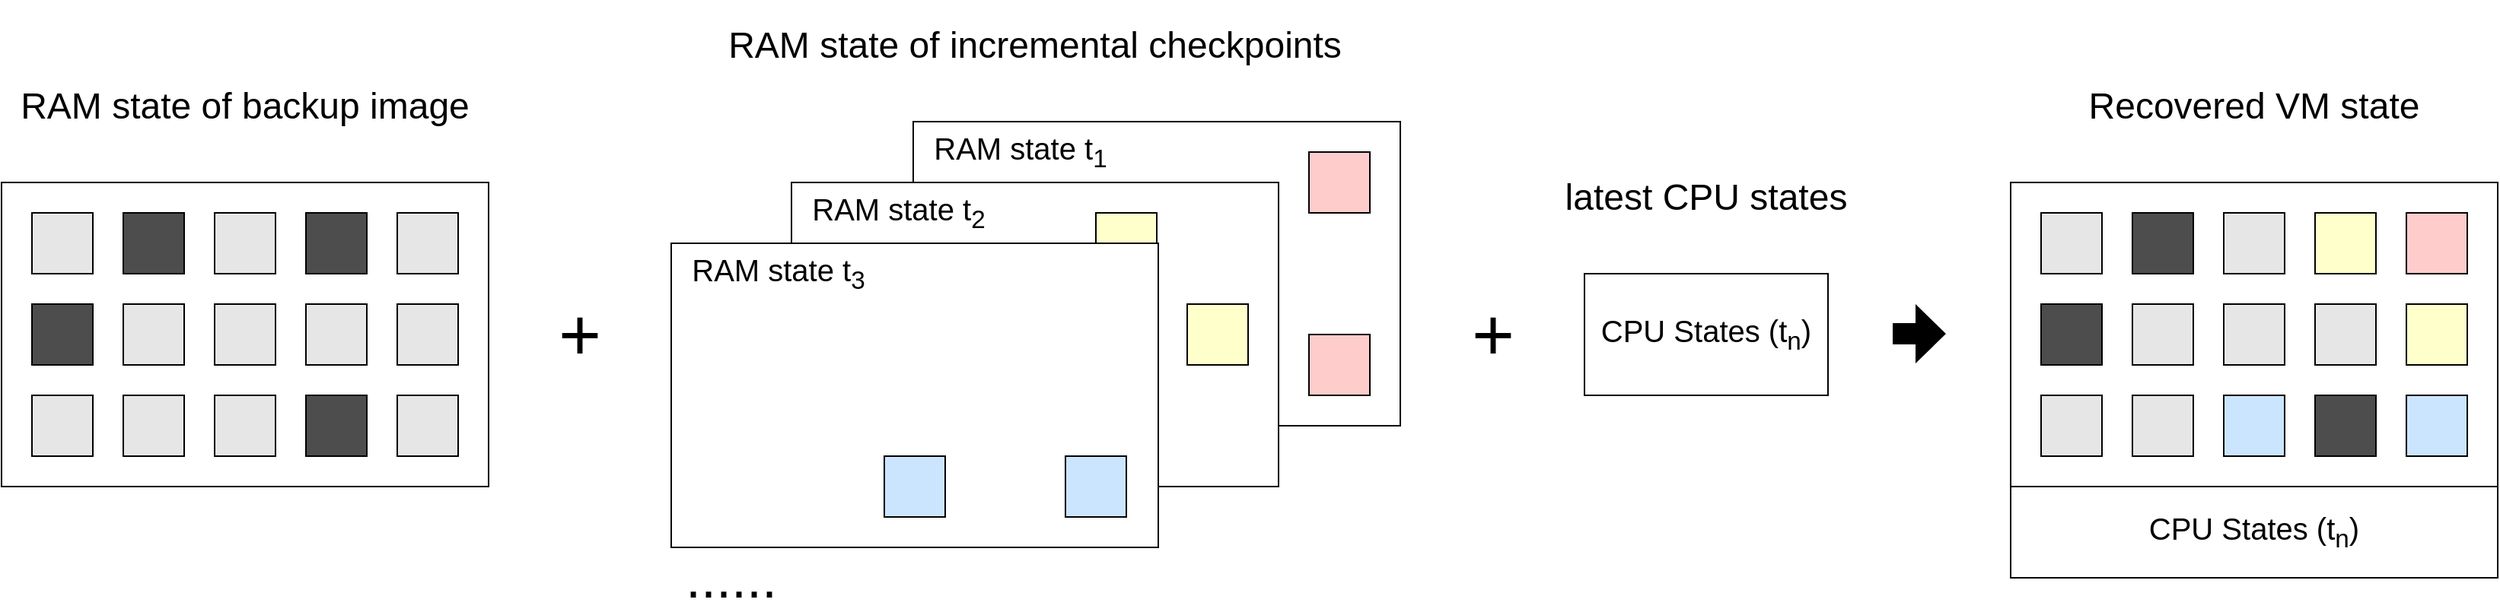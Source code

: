 <mxfile version="21.5.2" type="github">
  <diagram name="第 1 页" id="8ovNmg2u6S_Lj8ZdM1Zn">
    <mxGraphModel dx="2019" dy="-14" grid="1" gridSize="10" guides="1" tooltips="1" connect="1" arrows="1" fold="1" page="1" pageScale="1" pageWidth="827" pageHeight="1169" math="0" shadow="0">
      <root>
        <mxCell id="0" />
        <mxCell id="1" parent="0" />
        <mxCell id="AuYfVdGAeKyRkGSFQCJ4-7" value="" style="rounded=0;whiteSpace=wrap;html=1;" vertex="1" parent="1">
          <mxGeometry x="679" y="1720" width="320" height="200" as="geometry" />
        </mxCell>
        <mxCell id="AuYfVdGAeKyRkGSFQCJ4-8" value="" style="rounded=0;whiteSpace=wrap;html=1;fillColor=#FFCCCC;" vertex="1" parent="1">
          <mxGeometry x="939" y="1740" width="40" height="40" as="geometry" />
        </mxCell>
        <mxCell id="AuYfVdGAeKyRkGSFQCJ4-9" value="" style="rounded=0;whiteSpace=wrap;html=1;fillColor=#FFCCCC;" vertex="1" parent="1">
          <mxGeometry x="939" y="1860" width="40" height="40" as="geometry" />
        </mxCell>
        <mxCell id="AuYfVdGAeKyRkGSFQCJ4-10" value="&lt;font style=&quot;&quot;&gt;&lt;font style=&quot;font-size: 24px;&quot;&gt;RAM state of incremental checkpoints&lt;/font&gt;&lt;br&gt;&lt;/font&gt;" style="text;html=1;strokeColor=none;fillColor=none;align=center;verticalAlign=middle;whiteSpace=wrap;rounded=0;" vertex="1" parent="1">
          <mxGeometry x="539" y="1640" width="440" height="60" as="geometry" />
        </mxCell>
        <mxCell id="AuYfVdGAeKyRkGSFQCJ4-11" value="&lt;font style=&quot;font-size: 20px;&quot;&gt;RAM state&amp;nbsp;t&lt;sub&gt;1&lt;/sub&gt;&lt;/font&gt;" style="text;html=1;strokeColor=none;fillColor=none;align=center;verticalAlign=middle;whiteSpace=wrap;rounded=0;" vertex="1" parent="1">
          <mxGeometry x="680" y="1720" width="139" height="40" as="geometry" />
        </mxCell>
        <mxCell id="AuYfVdGAeKyRkGSFQCJ4-1" value="" style="rounded=0;whiteSpace=wrap;html=1;" vertex="1" parent="1">
          <mxGeometry x="599" y="1760" width="320" height="200" as="geometry" />
        </mxCell>
        <mxCell id="AuYfVdGAeKyRkGSFQCJ4-3" value="" style="rounded=0;whiteSpace=wrap;html=1;fillColor=#FFFFCC;" vertex="1" parent="1">
          <mxGeometry x="859" y="1840" width="40" height="40" as="geometry" />
        </mxCell>
        <mxCell id="AuYfVdGAeKyRkGSFQCJ4-4" value="" style="rounded=0;whiteSpace=wrap;html=1;fillColor=#FFFFCC;" vertex="1" parent="1">
          <mxGeometry x="739" y="1900" width="40" height="40" as="geometry" />
        </mxCell>
        <mxCell id="AuYfVdGAeKyRkGSFQCJ4-5" value="" style="rounded=0;whiteSpace=wrap;html=1;fillColor=#FFFFCC;" vertex="1" parent="1">
          <mxGeometry x="799" y="1780" width="40" height="40" as="geometry" />
        </mxCell>
        <mxCell id="AuYfVdGAeKyRkGSFQCJ4-12" value="&lt;font style=&quot;font-size: 20px;&quot;&gt;RAM state&amp;nbsp;t&lt;sub&gt;2&lt;/sub&gt;&lt;/font&gt;" style="text;html=1;strokeColor=none;fillColor=none;align=center;verticalAlign=middle;whiteSpace=wrap;rounded=0;" vertex="1" parent="1">
          <mxGeometry x="600" y="1760" width="139" height="40" as="geometry" />
        </mxCell>
        <mxCell id="AuYfVdGAeKyRkGSFQCJ4-13" value="" style="rounded=0;whiteSpace=wrap;html=1;" vertex="1" parent="1">
          <mxGeometry x="520" y="1800" width="320" height="200" as="geometry" />
        </mxCell>
        <mxCell id="AuYfVdGAeKyRkGSFQCJ4-14" value="" style="rounded=0;whiteSpace=wrap;html=1;fillColor=#CCE5FF;" vertex="1" parent="1">
          <mxGeometry x="779" y="1940" width="40" height="40" as="geometry" />
        </mxCell>
        <mxCell id="AuYfVdGAeKyRkGSFQCJ4-15" value="" style="rounded=0;whiteSpace=wrap;html=1;fillColor=#CCE5FF;" vertex="1" parent="1">
          <mxGeometry x="660" y="1940" width="40" height="40" as="geometry" />
        </mxCell>
        <mxCell id="AuYfVdGAeKyRkGSFQCJ4-17" value="&lt;font style=&quot;font-size: 20px;&quot;&gt;RAM state&amp;nbsp;t&lt;sub&gt;3&lt;/sub&gt;&lt;/font&gt;" style="text;html=1;strokeColor=none;fillColor=none;align=center;verticalAlign=middle;whiteSpace=wrap;rounded=0;" vertex="1" parent="1">
          <mxGeometry x="521" y="1800" width="139" height="40" as="geometry" />
        </mxCell>
        <mxCell id="AuYfVdGAeKyRkGSFQCJ4-18" value="" style="rounded=0;whiteSpace=wrap;html=1;" vertex="1" parent="1">
          <mxGeometry x="80" y="1760" width="320" height="200" as="geometry" />
        </mxCell>
        <mxCell id="AuYfVdGAeKyRkGSFQCJ4-19" value="" style="rounded=0;whiteSpace=wrap;html=1;fillColor=#E6E6E6;" vertex="1" parent="1">
          <mxGeometry x="100" y="1780" width="40" height="40" as="geometry" />
        </mxCell>
        <mxCell id="AuYfVdGAeKyRkGSFQCJ4-20" value="" style="rounded=0;whiteSpace=wrap;html=1;fillColor=#4D4D4D;" vertex="1" parent="1">
          <mxGeometry x="160" y="1780" width="40" height="40" as="geometry" />
        </mxCell>
        <mxCell id="AuYfVdGAeKyRkGSFQCJ4-21" value="" style="rounded=0;whiteSpace=wrap;html=1;fillColor=#E6E6E6;" vertex="1" parent="1">
          <mxGeometry x="220" y="1780" width="40" height="40" as="geometry" />
        </mxCell>
        <mxCell id="AuYfVdGAeKyRkGSFQCJ4-22" value="" style="rounded=0;whiteSpace=wrap;html=1;fillColor=#4D4D4D;" vertex="1" parent="1">
          <mxGeometry x="280" y="1780" width="40" height="40" as="geometry" />
        </mxCell>
        <mxCell id="AuYfVdGAeKyRkGSFQCJ4-23" value="" style="rounded=0;whiteSpace=wrap;html=1;fillColor=#E6E6E6;" vertex="1" parent="1">
          <mxGeometry x="340" y="1780" width="40" height="40" as="geometry" />
        </mxCell>
        <mxCell id="AuYfVdGAeKyRkGSFQCJ4-24" value="" style="rounded=0;whiteSpace=wrap;html=1;fillColor=#4D4D4D;" vertex="1" parent="1">
          <mxGeometry x="100" y="1840" width="40" height="40" as="geometry" />
        </mxCell>
        <mxCell id="AuYfVdGAeKyRkGSFQCJ4-25" value="" style="rounded=0;whiteSpace=wrap;html=1;fillColor=#E6E6E6;" vertex="1" parent="1">
          <mxGeometry x="160" y="1840" width="40" height="40" as="geometry" />
        </mxCell>
        <mxCell id="AuYfVdGAeKyRkGSFQCJ4-26" value="" style="rounded=0;whiteSpace=wrap;html=1;fillColor=#E6E6E6;" vertex="1" parent="1">
          <mxGeometry x="220" y="1840" width="40" height="40" as="geometry" />
        </mxCell>
        <mxCell id="AuYfVdGAeKyRkGSFQCJ4-27" value="" style="rounded=0;whiteSpace=wrap;html=1;fillColor=#E6E6E6;" vertex="1" parent="1">
          <mxGeometry x="280" y="1840" width="40" height="40" as="geometry" />
        </mxCell>
        <mxCell id="AuYfVdGAeKyRkGSFQCJ4-28" value="" style="rounded=0;whiteSpace=wrap;html=1;fillColor=#E6E6E6;" vertex="1" parent="1">
          <mxGeometry x="340" y="1840" width="40" height="40" as="geometry" />
        </mxCell>
        <mxCell id="AuYfVdGAeKyRkGSFQCJ4-29" value="" style="rounded=0;whiteSpace=wrap;html=1;fillColor=#E6E6E6;" vertex="1" parent="1">
          <mxGeometry x="100" y="1900" width="40" height="40" as="geometry" />
        </mxCell>
        <mxCell id="AuYfVdGAeKyRkGSFQCJ4-30" value="" style="rounded=0;whiteSpace=wrap;html=1;fillColor=#E6E6E6;" vertex="1" parent="1">
          <mxGeometry x="160" y="1900" width="40" height="40" as="geometry" />
        </mxCell>
        <mxCell id="AuYfVdGAeKyRkGSFQCJ4-31" value="" style="rounded=0;whiteSpace=wrap;html=1;fillColor=#E6E6E6;" vertex="1" parent="1">
          <mxGeometry x="220" y="1900" width="40" height="40" as="geometry" />
        </mxCell>
        <mxCell id="AuYfVdGAeKyRkGSFQCJ4-32" value="" style="rounded=0;whiteSpace=wrap;html=1;fillColor=#4D4D4D;" vertex="1" parent="1">
          <mxGeometry x="280" y="1900" width="40" height="40" as="geometry" />
        </mxCell>
        <mxCell id="AuYfVdGAeKyRkGSFQCJ4-33" value="" style="rounded=0;whiteSpace=wrap;html=1;fillColor=#E6E6E6;" vertex="1" parent="1">
          <mxGeometry x="340" y="1900" width="40" height="40" as="geometry" />
        </mxCell>
        <mxCell id="AuYfVdGAeKyRkGSFQCJ4-34" value="&lt;font style=&quot;&quot;&gt;&lt;font style=&quot;font-size: 36px;&quot;&gt;......&lt;/font&gt;&lt;br&gt;&lt;/font&gt;" style="text;html=1;strokeColor=none;fillColor=none;align=center;verticalAlign=middle;whiteSpace=wrap;rounded=0;" vertex="1" parent="1">
          <mxGeometry x="520" y="2000" width="79" height="40" as="geometry" />
        </mxCell>
        <mxCell id="AuYfVdGAeKyRkGSFQCJ4-35" value="&lt;font style=&quot;font-size: 24px;&quot;&gt;RAM state of backup image&lt;/font&gt;" style="text;html=1;strokeColor=none;fillColor=none;align=center;verticalAlign=middle;whiteSpace=wrap;rounded=0;" vertex="1" parent="1">
          <mxGeometry x="80" y="1680" width="320" height="60" as="geometry" />
        </mxCell>
        <mxCell id="AuYfVdGAeKyRkGSFQCJ4-39" value="&lt;font style=&quot;&quot;&gt;&lt;font style=&quot;font-size: 24px;&quot;&gt;latest CPU states&lt;/font&gt;&lt;br&gt;&lt;/font&gt;" style="text;html=1;strokeColor=none;fillColor=none;align=center;verticalAlign=middle;whiteSpace=wrap;rounded=0;" vertex="1" parent="1">
          <mxGeometry x="1100" y="1740" width="200" height="60" as="geometry" />
        </mxCell>
        <mxCell id="AuYfVdGAeKyRkGSFQCJ4-40" value="&lt;font style=&quot;font-size: 20px;&quot;&gt;CPU States (t&lt;sub&gt;n&lt;/sub&gt;)&lt;/font&gt;" style="rounded=0;whiteSpace=wrap;html=1;" vertex="1" parent="1">
          <mxGeometry x="1120" y="1820" width="160" height="80" as="geometry" />
        </mxCell>
        <mxCell id="AuYfVdGAeKyRkGSFQCJ4-41" value="" style="shape=flexArrow;endArrow=classic;html=1;rounded=0;endSize=5;strokeWidth=5;strokeColor=none;fillColor=#000000;fontSize=10;startSize=10;" edge="1" parent="1">
          <mxGeometry width="50" height="50" relative="1" as="geometry">
            <mxPoint x="1320" y="1859.5" as="sourcePoint" />
            <mxPoint x="1360" y="1859.5" as="targetPoint" />
          </mxGeometry>
        </mxCell>
        <mxCell id="AuYfVdGAeKyRkGSFQCJ4-42" value="&lt;font style=&quot;font-size: 48px;&quot;&gt;+&lt;/font&gt;" style="text;html=1;strokeColor=none;fillColor=none;align=center;verticalAlign=middle;whiteSpace=wrap;rounded=0;" vertex="1" parent="1">
          <mxGeometry x="440" y="1840" width="40" height="40" as="geometry" />
        </mxCell>
        <mxCell id="AuYfVdGAeKyRkGSFQCJ4-43" value="&lt;font style=&quot;font-size: 48px;&quot;&gt;+&lt;/font&gt;" style="text;html=1;strokeColor=none;fillColor=none;align=center;verticalAlign=middle;whiteSpace=wrap;rounded=0;" vertex="1" parent="1">
          <mxGeometry x="1040" y="1840" width="40" height="40" as="geometry" />
        </mxCell>
        <mxCell id="AuYfVdGAeKyRkGSFQCJ4-44" value="" style="rounded=0;whiteSpace=wrap;html=1;" vertex="1" parent="1">
          <mxGeometry x="1400" y="1760" width="320" height="200" as="geometry" />
        </mxCell>
        <mxCell id="AuYfVdGAeKyRkGSFQCJ4-45" value="" style="rounded=0;whiteSpace=wrap;html=1;fillColor=#E6E6E6;" vertex="1" parent="1">
          <mxGeometry x="1420" y="1780" width="40" height="40" as="geometry" />
        </mxCell>
        <mxCell id="AuYfVdGAeKyRkGSFQCJ4-46" value="" style="rounded=0;whiteSpace=wrap;html=1;fillColor=#4D4D4D;" vertex="1" parent="1">
          <mxGeometry x="1480" y="1780" width="40" height="40" as="geometry" />
        </mxCell>
        <mxCell id="AuYfVdGAeKyRkGSFQCJ4-47" value="" style="rounded=0;whiteSpace=wrap;html=1;fillColor=#E6E6E6;" vertex="1" parent="1">
          <mxGeometry x="1540" y="1780" width="40" height="40" as="geometry" />
        </mxCell>
        <mxCell id="AuYfVdGAeKyRkGSFQCJ4-48" value="" style="rounded=0;whiteSpace=wrap;html=1;fillColor=#FFFFCC;" vertex="1" parent="1">
          <mxGeometry x="1600" y="1780" width="40" height="40" as="geometry" />
        </mxCell>
        <mxCell id="AuYfVdGAeKyRkGSFQCJ4-49" value="" style="rounded=0;whiteSpace=wrap;html=1;fillColor=#FFCCCC;" vertex="1" parent="1">
          <mxGeometry x="1660" y="1780" width="40" height="40" as="geometry" />
        </mxCell>
        <mxCell id="AuYfVdGAeKyRkGSFQCJ4-50" value="" style="rounded=0;whiteSpace=wrap;html=1;fillColor=#4D4D4D;" vertex="1" parent="1">
          <mxGeometry x="1420" y="1840" width="40" height="40" as="geometry" />
        </mxCell>
        <mxCell id="AuYfVdGAeKyRkGSFQCJ4-51" value="" style="rounded=0;whiteSpace=wrap;html=1;fillColor=#E6E6E6;" vertex="1" parent="1">
          <mxGeometry x="1480" y="1840" width="40" height="40" as="geometry" />
        </mxCell>
        <mxCell id="AuYfVdGAeKyRkGSFQCJ4-52" value="" style="rounded=0;whiteSpace=wrap;html=1;fillColor=#E6E6E6;" vertex="1" parent="1">
          <mxGeometry x="1540" y="1840" width="40" height="40" as="geometry" />
        </mxCell>
        <mxCell id="AuYfVdGAeKyRkGSFQCJ4-53" value="" style="rounded=0;whiteSpace=wrap;html=1;fillColor=#E6E6E6;" vertex="1" parent="1">
          <mxGeometry x="1600" y="1840" width="40" height="40" as="geometry" />
        </mxCell>
        <mxCell id="AuYfVdGAeKyRkGSFQCJ4-54" value="" style="rounded=0;whiteSpace=wrap;html=1;fillColor=#FFFFCC;" vertex="1" parent="1">
          <mxGeometry x="1660" y="1840" width="40" height="40" as="geometry" />
        </mxCell>
        <mxCell id="AuYfVdGAeKyRkGSFQCJ4-55" value="" style="rounded=0;whiteSpace=wrap;html=1;fillColor=#E6E6E6;" vertex="1" parent="1">
          <mxGeometry x="1420" y="1900" width="40" height="40" as="geometry" />
        </mxCell>
        <mxCell id="AuYfVdGAeKyRkGSFQCJ4-56" value="" style="rounded=0;whiteSpace=wrap;html=1;fillColor=#E6E6E6;" vertex="1" parent="1">
          <mxGeometry x="1480" y="1900" width="40" height="40" as="geometry" />
        </mxCell>
        <mxCell id="AuYfVdGAeKyRkGSFQCJ4-57" value="" style="rounded=0;whiteSpace=wrap;html=1;fillColor=#CCE5FF;" vertex="1" parent="1">
          <mxGeometry x="1540" y="1900" width="40" height="40" as="geometry" />
        </mxCell>
        <mxCell id="AuYfVdGAeKyRkGSFQCJ4-58" value="" style="rounded=0;whiteSpace=wrap;html=1;fillColor=#4D4D4D;" vertex="1" parent="1">
          <mxGeometry x="1600" y="1900" width="40" height="40" as="geometry" />
        </mxCell>
        <mxCell id="AuYfVdGAeKyRkGSFQCJ4-59" value="" style="rounded=0;whiteSpace=wrap;html=1;fillColor=#CCE5FF;" vertex="1" parent="1">
          <mxGeometry x="1660" y="1900" width="40" height="40" as="geometry" />
        </mxCell>
        <mxCell id="AuYfVdGAeKyRkGSFQCJ4-60" value="&lt;font style=&quot;font-size: 20px;&quot;&gt;CPU States (t&lt;sub&gt;n&lt;/sub&gt;)&lt;/font&gt;" style="rounded=0;whiteSpace=wrap;html=1;" vertex="1" parent="1">
          <mxGeometry x="1400" y="1960" width="320" height="60" as="geometry" />
        </mxCell>
        <mxCell id="AuYfVdGAeKyRkGSFQCJ4-61" value="&lt;font style=&quot;&quot;&gt;&lt;font style=&quot;font-size: 24px;&quot;&gt;Recovered VM state&lt;/font&gt;&lt;br&gt;&lt;/font&gt;" style="text;html=1;strokeColor=none;fillColor=none;align=center;verticalAlign=middle;whiteSpace=wrap;rounded=0;" vertex="1" parent="1">
          <mxGeometry x="1420" y="1680" width="280" height="60" as="geometry" />
        </mxCell>
      </root>
    </mxGraphModel>
  </diagram>
</mxfile>
